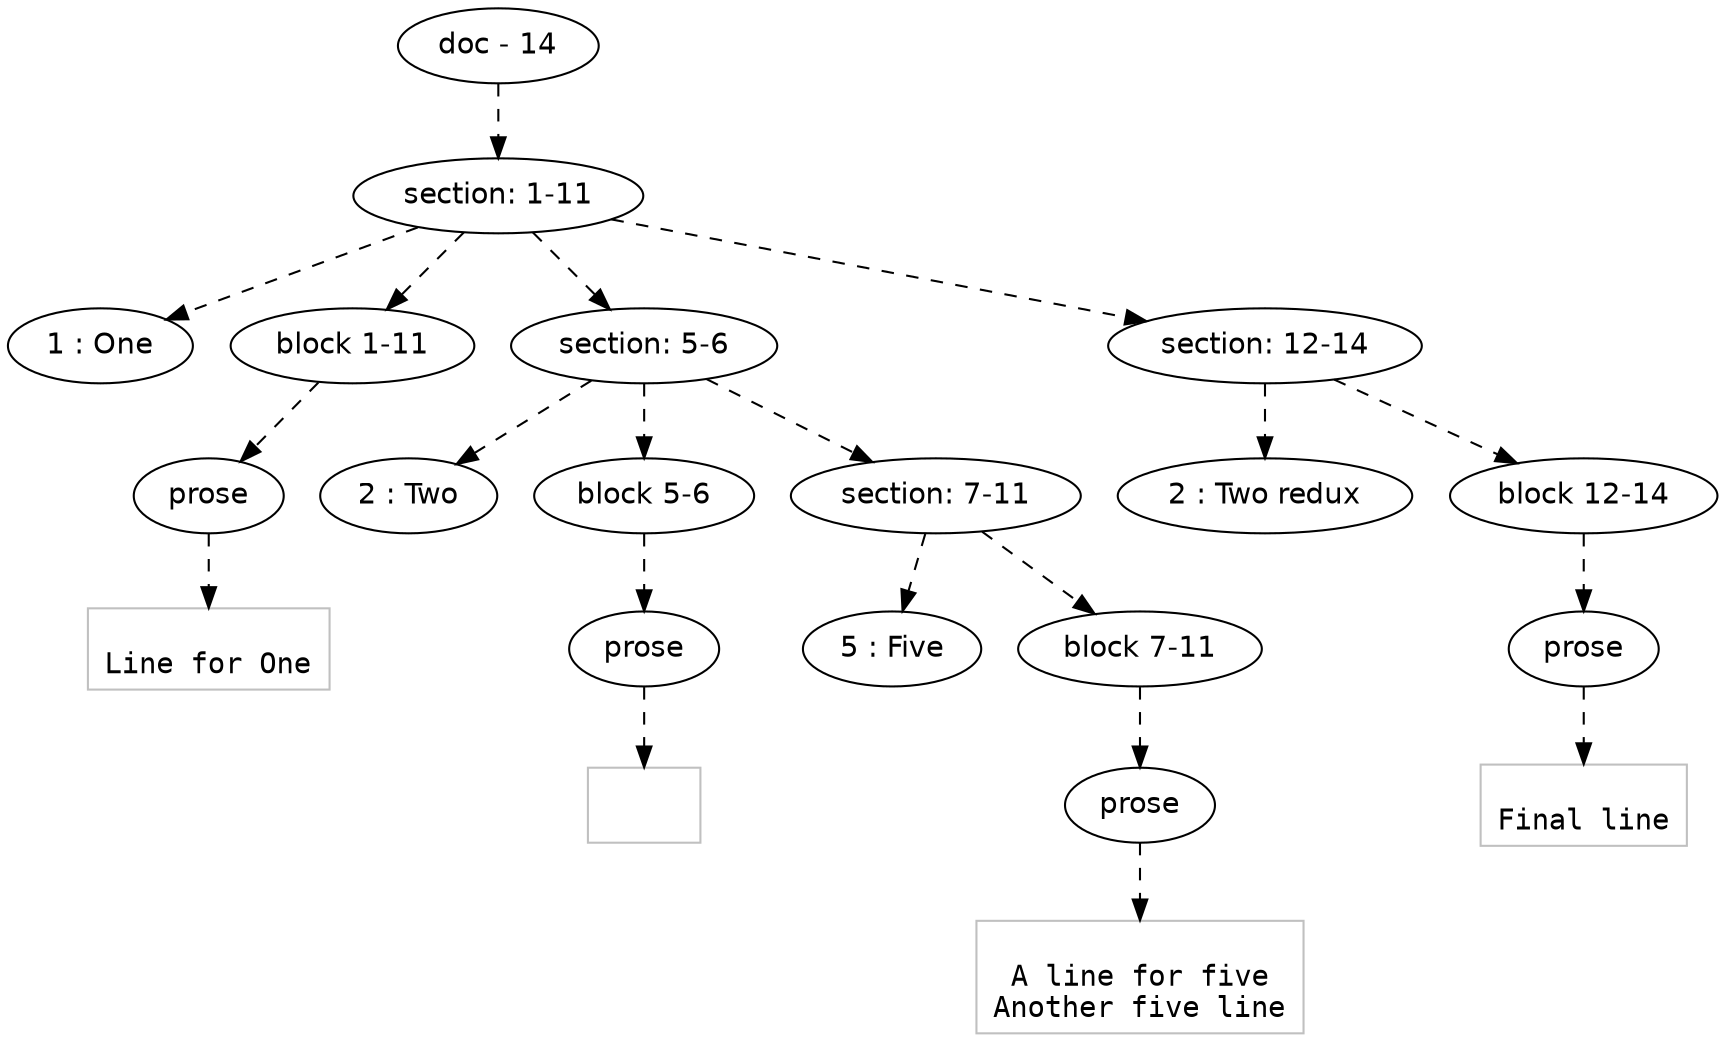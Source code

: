 digraph hierarchy {

node [fontname=Helvetica]
edge [style=dashed]

doc_0 [label="doc - 14"]


doc_0 -> { section_1}
{rank=same; section_1}

section_1 [label="section: 1-11"]


section_1 -> { header_2 block_3 section_4 section_5}
{rank=same; header_2 block_3 section_4 section_5}

header_2 [label="1 : One"]

block_3 [label="block 1-11"]

section_4 [label="section: 5-6"]

section_5 [label="section: 12-14"]


block_3 -> { prose_6}
{rank=same; prose_6}

prose_6 [label="prose"]


prose_6 -> leaf_7
leaf_7  [color=Gray,shape=rectangle,fontname=Inconsolata,label="
Line for One
"]
section_4 -> { header_8 block_9 section_10}
{rank=same; header_8 block_9 section_10}

header_8 [label="2 : Two"]

block_9 [label="block 5-6"]

section_10 [label="section: 7-11"]


block_9 -> { prose_11}
{rank=same; prose_11}

prose_11 [label="prose"]


prose_11 -> leaf_12
leaf_12  [color=Gray,shape=rectangle,fontname=Inconsolata,label=""]
section_10 -> { header_13 block_14}
{rank=same; header_13 block_14}

header_13 [label="5 : Five"]

block_14 [label="block 7-11"]


block_14 -> { prose_15}
{rank=same; prose_15}

prose_15 [label="prose"]


prose_15 -> leaf_16
leaf_16  [color=Gray,shape=rectangle,fontname=Inconsolata,label="
A line for five
Another five line
"]
section_5 -> { header_17 block_18}
{rank=same; header_17 block_18}

header_17 [label="2 : Two redux"]

block_18 [label="block 12-14"]


block_18 -> { prose_19}
{rank=same; prose_19}

prose_19 [label="prose"]


prose_19 -> leaf_20
leaf_20  [color=Gray,shape=rectangle,fontname=Inconsolata,label="
Final line"]

}
